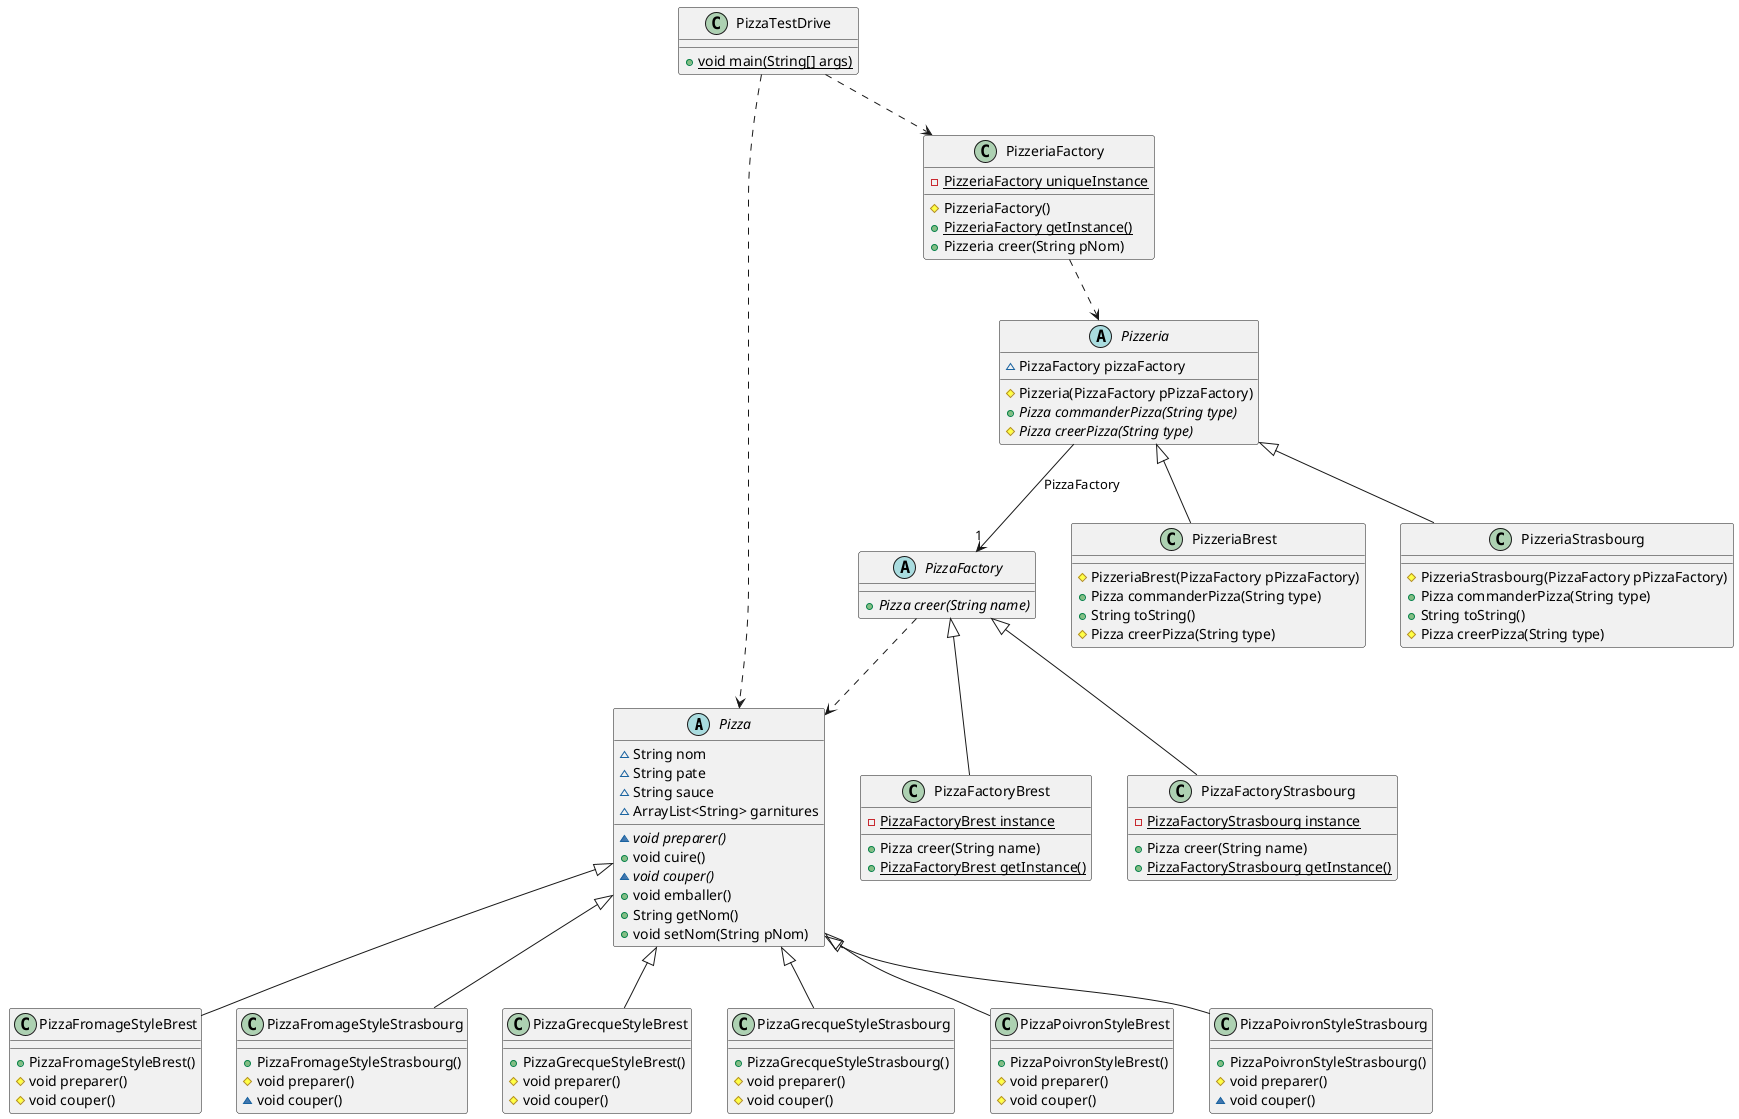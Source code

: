 @startuml

abstract class Pizza [[java:main.java.Pizza]] {
	~String nom
	~String pate
	~String sauce
	~ArrayList<String> garnitures
	~{abstract}void preparer()
	+void cuire()
	~{abstract}void couper()
	+void emballer()
	+String getNom()
	+void setNom(String pNom)
}

abstract class PizzaFactory [[java:main.java.PizzaFactory]] {
	+{abstract}Pizza creer(String name)
}

class PizzaFactoryBrest [[java:main.java.PizzaFactoryBrest]] {
	-{static}PizzaFactoryBrest instance
	+Pizza creer(String name)
	+{static}PizzaFactoryBrest getInstance()
}

PizzaFactory <|-- PizzaFactoryBrest

class PizzaFactoryStrasbourg [[java:main.java.PizzaFactoryStrasbourg]] {
	-{static}PizzaFactoryStrasbourg instance
	+Pizza creer(String name)
	+{static}PizzaFactoryStrasbourg getInstance()
}

PizzaFactory <|-- PizzaFactoryStrasbourg

class PizzaFromageStyleBrest [[java:main.java.PizzaFromageStyleBrest]] {
	+PizzaFromageStyleBrest()
	#void preparer()
	#void couper()
}

Pizza <|-- PizzaFromageStyleBrest

class PizzaFromageStyleStrasbourg [[java:main.java.PizzaFromageStyleStrasbourg]] {
	+PizzaFromageStyleStrasbourg()
	#void preparer()
	~void couper()
}

Pizza <|-- PizzaFromageStyleStrasbourg

class PizzaGrecqueStyleBrest [[java:main.java.PizzaGrecqueStyleBrest]] {
	+PizzaGrecqueStyleBrest()
	#void preparer()
	#void couper()
}

Pizza <|-- PizzaGrecqueStyleBrest

class PizzaGrecqueStyleStrasbourg [[java:main.java.PizzaGrecqueStyleStrasbourg]] {
	+PizzaGrecqueStyleStrasbourg()
	#void preparer()
	#void couper()
}

Pizza <|-- PizzaGrecqueStyleStrasbourg

class PizzaPoivronStyleBrest [[java:main.java.PizzaPoivronStyleBrest]] {
	+PizzaPoivronStyleBrest()
	#void preparer()
	#void couper()
}

Pizza <|-- PizzaPoivronStyleBrest

class PizzaPoivronStyleStrasbourg [[java:main.java.PizzaPoivronStyleStrasbourg]] {
	+PizzaPoivronStyleStrasbourg()
	#void preparer()
	~void couper()
}

Pizza <|-- PizzaPoivronStyleStrasbourg
class PizzaTestDrive [[java:main.java.PizzaTestDrive]] {
	+{static}void main(String[] args)
}
abstract class Pizzeria [[java:main.java.Pizzeria]] {
	~PizzaFactory pizzaFactory
	#Pizzeria(PizzaFactory pPizzaFactory)
	+{abstract}Pizza commanderPizza(String type)
	#{abstract}Pizza creerPizza(String type)
}

class PizzeriaBrest [[java:main.java.PizzeriaBrest]] {
	#PizzeriaBrest(PizzaFactory pPizzaFactory)
	+Pizza commanderPizza(String type)
	+String toString()
	#Pizza creerPizza(String type)
}

Pizzeria <|-- PizzeriaBrest

class PizzeriaFactory [[java:main.java.PizzeriaFactory]] {
	-{static}PizzeriaFactory uniqueInstance
	#PizzeriaFactory()
	+{static}PizzeriaFactory getInstance()
	+Pizzeria creer(String pNom)
}

class PizzeriaStrasbourg [[java:main.java.PizzeriaStrasbourg]] {
	#PizzeriaStrasbourg(PizzaFactory pPizzaFactory)
	+Pizza commanderPizza(String type)
	+String toString()
	#Pizza creerPizza(String type)
}

Pizzeria <|-- PizzeriaStrasbourg
Pizzeria --> "1" PizzaFactory : PizzaFactory
PizzeriaFactory ..> Pizzeria
PizzaTestDrive ..> Pizza
PizzaTestDrive ..> PizzeriaFactory
PizzaFactory ..> Pizza
@enduml